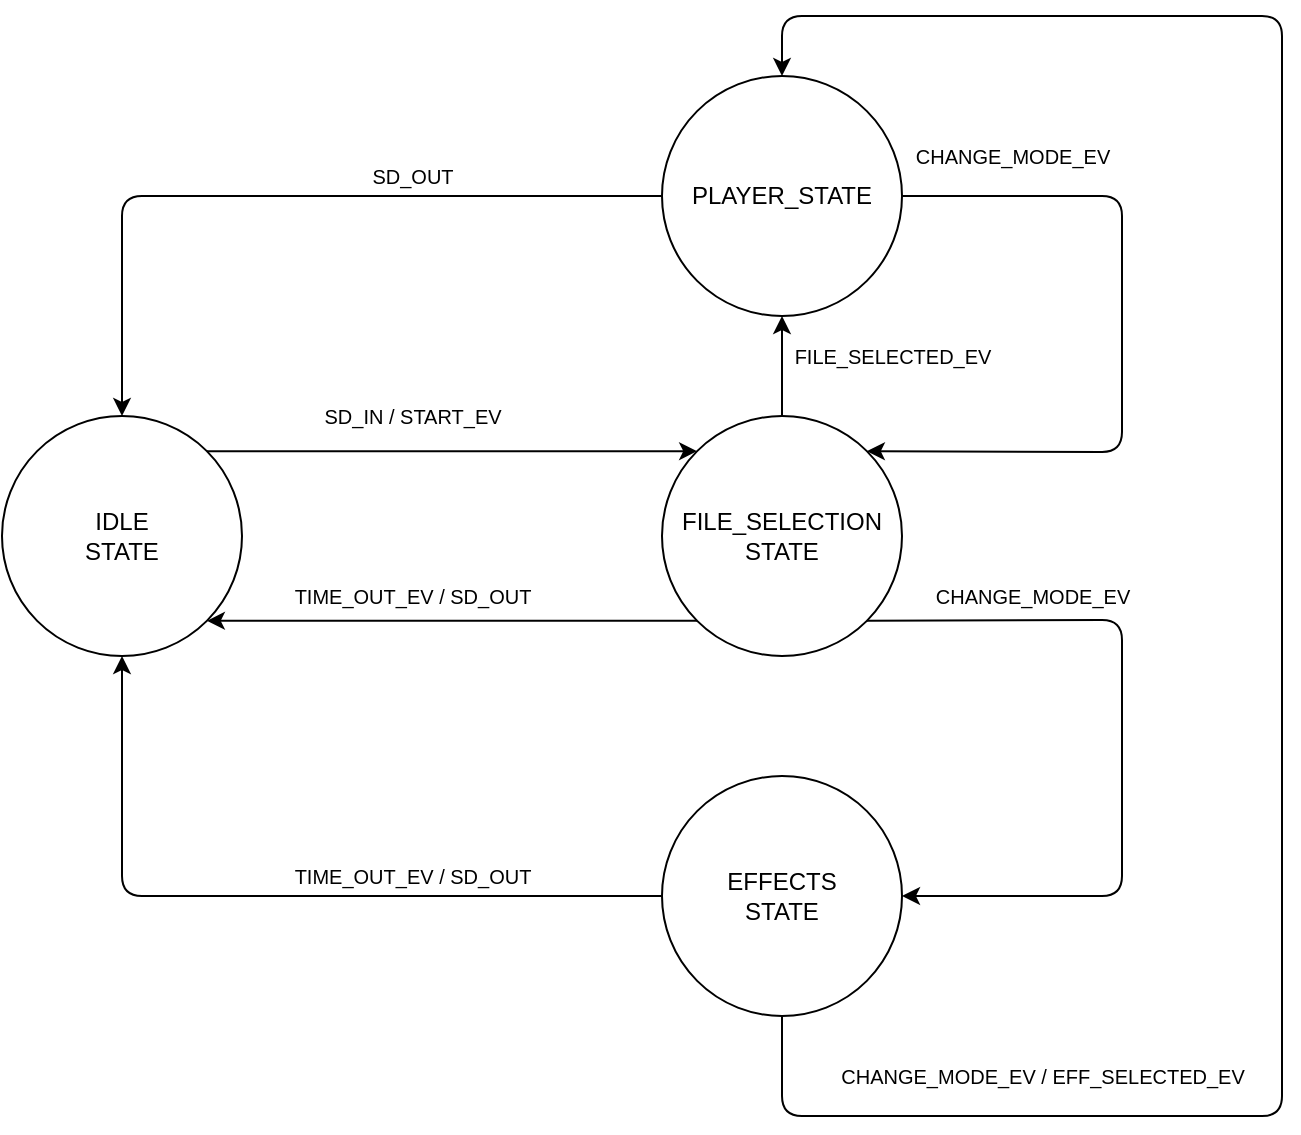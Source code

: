 <mxfile version="14.2.7" type="device"><diagram id="WnqVZ2D6F2QNMf2S1Hjd" name="Page-1"><mxGraphModel dx="1038" dy="517" grid="1" gridSize="10" guides="1" tooltips="1" connect="1" arrows="1" fold="1" page="1" pageScale="1" pageWidth="827" pageHeight="1169" math="0" shadow="0"><root><mxCell id="0"/><mxCell id="1" parent="0"/><mxCell id="3C399T8lp3FanBJIF9IJ-1" value="IDLE&lt;br&gt;STATE" style="ellipse;whiteSpace=wrap;html=1;aspect=fixed;" parent="1" vertex="1"><mxGeometry x="350" y="380" width="120" height="120" as="geometry"/></mxCell><mxCell id="3C399T8lp3FanBJIF9IJ-2" value="PLAYER_STATE" style="ellipse;whiteSpace=wrap;html=1;aspect=fixed;" parent="1" vertex="1"><mxGeometry x="680" y="210" width="120" height="120" as="geometry"/></mxCell><mxCell id="3C399T8lp3FanBJIF9IJ-3" value="FILE_SELECTION&lt;br&gt;STATE" style="ellipse;whiteSpace=wrap;html=1;aspect=fixed;" parent="1" vertex="1"><mxGeometry x="680" y="380" width="120" height="120" as="geometry"/></mxCell><mxCell id="3C399T8lp3FanBJIF9IJ-4" value="EFFECTS&lt;br&gt;STATE" style="ellipse;whiteSpace=wrap;html=1;aspect=fixed;" parent="1" vertex="1"><mxGeometry x="680" y="560" width="120" height="120" as="geometry"/></mxCell><mxCell id="3C399T8lp3FanBJIF9IJ-5" value="" style="endArrow=classic;html=1;entryX=0.5;entryY=1;entryDx=0;entryDy=0;exitX=0;exitY=0.5;exitDx=0;exitDy=0;" parent="1" source="3C399T8lp3FanBJIF9IJ-4" target="3C399T8lp3FanBJIF9IJ-1" edge="1"><mxGeometry width="50" height="50" relative="1" as="geometry"><mxPoint x="680" y="620" as="sourcePoint"/><mxPoint x="730" y="560" as="targetPoint"/><Array as="points"><mxPoint x="410" y="620"/></Array></mxGeometry></mxCell><mxCell id="3C399T8lp3FanBJIF9IJ-6" value="&lt;span style=&quot;font-size: 10px&quot;&gt;TIME_OUT_EV / SD_OUT&lt;/span&gt;" style="text;html=1;align=center;verticalAlign=middle;resizable=0;points=[];autosize=1;" parent="1" vertex="1"><mxGeometry x="490" y="600" width="130" height="20" as="geometry"/></mxCell><mxCell id="3C399T8lp3FanBJIF9IJ-7" value="" style="endArrow=classic;html=1;exitX=0;exitY=1;exitDx=0;exitDy=0;entryX=1;entryY=1;entryDx=0;entryDy=0;" parent="1" source="3C399T8lp3FanBJIF9IJ-3" target="3C399T8lp3FanBJIF9IJ-1" edge="1"><mxGeometry width="50" height="50" relative="1" as="geometry"><mxPoint x="680" y="610" as="sourcePoint"/><mxPoint x="730" y="560" as="targetPoint"/></mxGeometry></mxCell><mxCell id="3C399T8lp3FanBJIF9IJ-8" value="&lt;span style=&quot;font-size: 10px&quot;&gt;TIME_OUT_EV / SD_OUT&lt;/span&gt;" style="text;html=1;align=center;verticalAlign=middle;resizable=0;points=[];autosize=1;" parent="1" vertex="1"><mxGeometry x="490" y="460" width="130" height="20" as="geometry"/></mxCell><mxCell id="3C399T8lp3FanBJIF9IJ-9" value="" style="endArrow=classic;html=1;exitX=0;exitY=0.5;exitDx=0;exitDy=0;entryX=0.5;entryY=0;entryDx=0;entryDy=0;" parent="1" source="3C399T8lp3FanBJIF9IJ-2" target="3C399T8lp3FanBJIF9IJ-1" edge="1"><mxGeometry width="50" height="50" relative="1" as="geometry"><mxPoint x="680" y="610" as="sourcePoint"/><mxPoint x="730" y="560" as="targetPoint"/><Array as="points"><mxPoint x="410" y="270"/></Array></mxGeometry></mxCell><mxCell id="3C399T8lp3FanBJIF9IJ-10" value="&lt;span style=&quot;font-size: 10px&quot;&gt;SD_OUT&lt;/span&gt;" style="text;html=1;align=center;verticalAlign=middle;resizable=0;points=[];autosize=1;" parent="1" vertex="1"><mxGeometry x="525" y="250" width="60" height="20" as="geometry"/></mxCell><mxCell id="3C399T8lp3FanBJIF9IJ-11" value="" style="endArrow=classic;html=1;exitX=1;exitY=0.5;exitDx=0;exitDy=0;entryX=1;entryY=0;entryDx=0;entryDy=0;" parent="1" source="3C399T8lp3FanBJIF9IJ-2" target="3C399T8lp3FanBJIF9IJ-3" edge="1"><mxGeometry width="50" height="50" relative="1" as="geometry"><mxPoint x="680" y="610" as="sourcePoint"/><mxPoint x="730" y="560" as="targetPoint"/><Array as="points"><mxPoint x="910" y="270"/><mxPoint x="910" y="350"/><mxPoint x="910" y="398"/></Array></mxGeometry></mxCell><mxCell id="3C399T8lp3FanBJIF9IJ-12" value="&lt;span style=&quot;font-size: 10px&quot;&gt;CHANGE_MODE_EV&lt;/span&gt;" style="text;html=1;align=center;verticalAlign=middle;resizable=0;points=[];autosize=1;" parent="1" vertex="1"><mxGeometry x="800" y="240" width="110" height="20" as="geometry"/></mxCell><mxCell id="3C399T8lp3FanBJIF9IJ-13" value="" style="endArrow=classic;html=1;entryX=1;entryY=0.5;entryDx=0;entryDy=0;exitX=1;exitY=1;exitDx=0;exitDy=0;" parent="1" source="3C399T8lp3FanBJIF9IJ-3" target="3C399T8lp3FanBJIF9IJ-4" edge="1"><mxGeometry width="50" height="50" relative="1" as="geometry"><mxPoint x="810" y="480" as="sourcePoint"/><mxPoint x="730" y="560" as="targetPoint"/><Array as="points"><mxPoint x="910" y="482"/><mxPoint x="910" y="620"/></Array></mxGeometry></mxCell><mxCell id="3C399T8lp3FanBJIF9IJ-14" value="&lt;span style=&quot;font-size: 10px&quot;&gt;CHANGE_MODE_EV&lt;/span&gt;" style="text;html=1;align=center;verticalAlign=middle;resizable=0;points=[];autosize=1;" parent="1" vertex="1"><mxGeometry x="810" y="460" width="110" height="20" as="geometry"/></mxCell><mxCell id="3C399T8lp3FanBJIF9IJ-15" value="" style="endArrow=classic;html=1;exitX=0.5;exitY=1;exitDx=0;exitDy=0;entryX=0.5;entryY=0;entryDx=0;entryDy=0;" parent="1" source="3C399T8lp3FanBJIF9IJ-4" target="3C399T8lp3FanBJIF9IJ-2" edge="1"><mxGeometry width="50" height="50" relative="1" as="geometry"><mxPoint x="680" y="610" as="sourcePoint"/><mxPoint x="730" y="560" as="targetPoint"/><Array as="points"><mxPoint x="740" y="730"/><mxPoint x="990" y="730"/><mxPoint x="990" y="180"/><mxPoint x="740" y="180"/></Array></mxGeometry></mxCell><mxCell id="3C399T8lp3FanBJIF9IJ-16" value="&lt;span style=&quot;font-size: 10px&quot;&gt;CHANGE_MODE_EV / EFF_SELECTED_EV&lt;/span&gt;" style="text;html=1;align=center;verticalAlign=middle;resizable=0;points=[];autosize=1;" parent="1" vertex="1"><mxGeometry x="760" y="700" width="220" height="20" as="geometry"/></mxCell><mxCell id="3C399T8lp3FanBJIF9IJ-17" value="" style="endArrow=classic;html=1;exitX=1;exitY=0;exitDx=0;exitDy=0;entryX=0;entryY=0;entryDx=0;entryDy=0;" parent="1" source="3C399T8lp3FanBJIF9IJ-1" target="3C399T8lp3FanBJIF9IJ-3" edge="1"><mxGeometry width="50" height="50" relative="1" as="geometry"><mxPoint x="720" y="520" as="sourcePoint"/><mxPoint x="770" y="470" as="targetPoint"/></mxGeometry></mxCell><mxCell id="3C399T8lp3FanBJIF9IJ-18" value="&lt;span style=&quot;font-size: 10px&quot;&gt;SD_IN / START_EV&lt;/span&gt;" style="text;html=1;align=center;verticalAlign=middle;resizable=0;points=[];autosize=1;" parent="1" vertex="1"><mxGeometry x="505" y="370" width="100" height="20" as="geometry"/></mxCell><mxCell id="3C399T8lp3FanBJIF9IJ-19" value="" style="endArrow=classic;html=1;exitX=0.5;exitY=0;exitDx=0;exitDy=0;entryX=0.5;entryY=1;entryDx=0;entryDy=0;" parent="1" source="3C399T8lp3FanBJIF9IJ-3" target="3C399T8lp3FanBJIF9IJ-2" edge="1"><mxGeometry width="50" height="50" relative="1" as="geometry"><mxPoint x="720" y="520" as="sourcePoint"/><mxPoint x="770" y="470" as="targetPoint"/></mxGeometry></mxCell><mxCell id="3C399T8lp3FanBJIF9IJ-20" value="&lt;span style=&quot;font-size: 10px&quot;&gt;FILE_SELECTED_EV&lt;/span&gt;" style="text;html=1;align=center;verticalAlign=middle;resizable=0;points=[];autosize=1;" parent="1" vertex="1"><mxGeometry x="740" y="340" width="110" height="20" as="geometry"/></mxCell></root></mxGraphModel></diagram></mxfile>